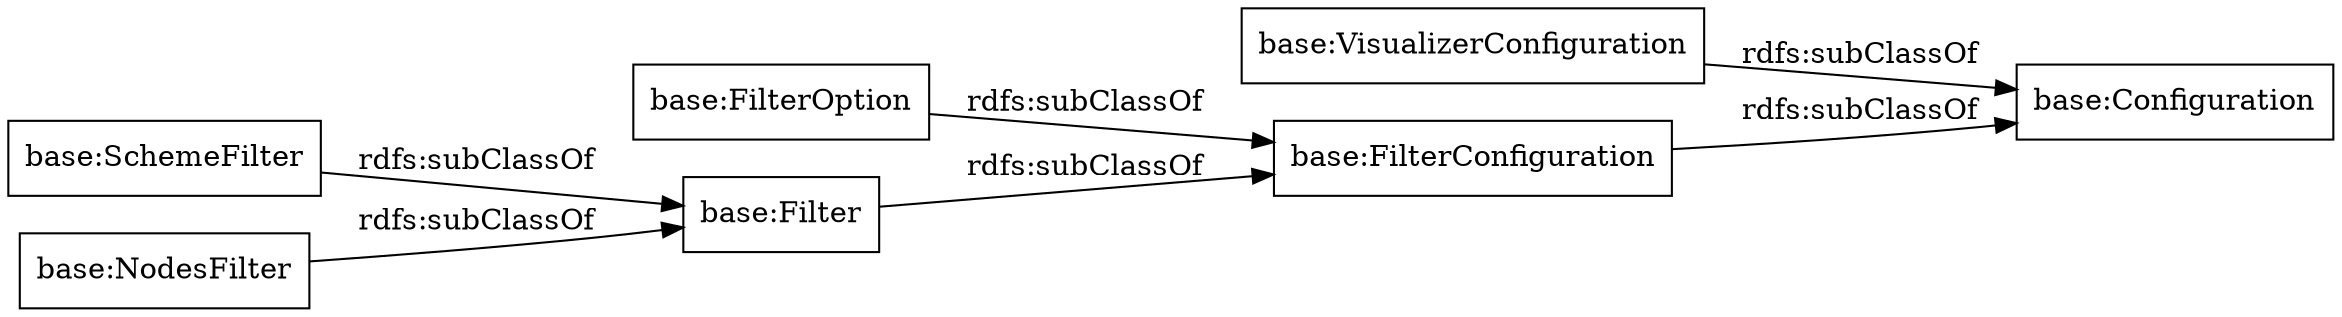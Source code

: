 digraph ar2dtool_diagram { 
rankdir=LR;
size="1000"
node [shape = rectangle, color="black"]; "base:VisualizerConfiguration" "base:SchemeFilter" "base:NodesFilter" "base:FilterOption" "base:FilterConfiguration" "base:Filter" "base:Configuration" ; /*classes style*/
	"base:SchemeFilter" -> "base:Filter" [ label = "rdfs:subClassOf" ];
	"base:VisualizerConfiguration" -> "base:Configuration" [ label = "rdfs:subClassOf" ];
	"base:NodesFilter" -> "base:Filter" [ label = "rdfs:subClassOf" ];
	"base:FilterConfiguration" -> "base:Configuration" [ label = "rdfs:subClassOf" ];
	"base:FilterOption" -> "base:FilterConfiguration" [ label = "rdfs:subClassOf" ];
	"base:Filter" -> "base:FilterConfiguration" [ label = "rdfs:subClassOf" ];

}
